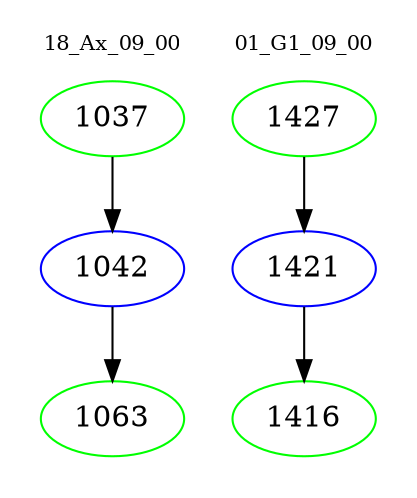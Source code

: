 digraph{
subgraph cluster_0 {
color = white
label = "18_Ax_09_00";
fontsize=10;
T0_1037 [label="1037", color="green"]
T0_1037 -> T0_1042 [color="black"]
T0_1042 [label="1042", color="blue"]
T0_1042 -> T0_1063 [color="black"]
T0_1063 [label="1063", color="green"]
}
subgraph cluster_1 {
color = white
label = "01_G1_09_00";
fontsize=10;
T1_1427 [label="1427", color="green"]
T1_1427 -> T1_1421 [color="black"]
T1_1421 [label="1421", color="blue"]
T1_1421 -> T1_1416 [color="black"]
T1_1416 [label="1416", color="green"]
}
}
